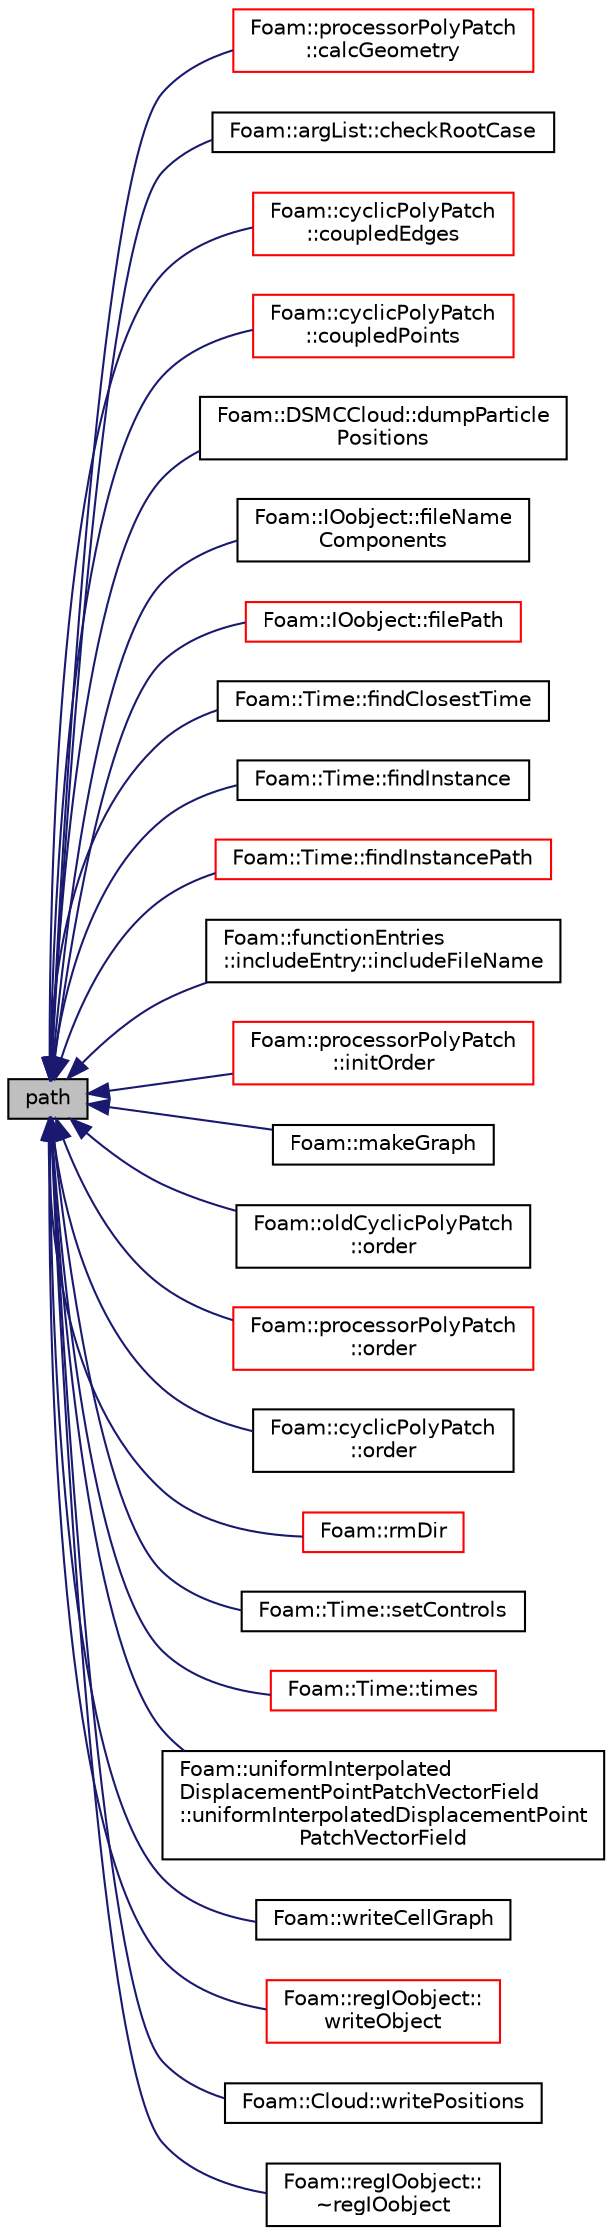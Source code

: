 digraph "path"
{
  bgcolor="transparent";
  edge [fontname="Helvetica",fontsize="10",labelfontname="Helvetica",labelfontsize="10"];
  node [fontname="Helvetica",fontsize="10",shape=record];
  rankdir="LR";
  Node1 [label="path",height=0.2,width=0.4,color="black", fillcolor="grey75", style="filled", fontcolor="black"];
  Node1 -> Node2 [dir="back",color="midnightblue",fontsize="10",style="solid",fontname="Helvetica"];
  Node2 [label="Foam::processorPolyPatch\l::calcGeometry",height=0.2,width=0.4,color="red",URL="$a01983.html#a58bb4c0382e9ee570811fb3f005a0a97",tooltip="Calculate the patch geometry. "];
  Node1 -> Node3 [dir="back",color="midnightblue",fontsize="10",style="solid",fontname="Helvetica"];
  Node3 [label="Foam::argList::checkRootCase",height=0.2,width=0.4,color="black",URL="$a00065.html#a8651d674db6c59fb8fc7f5d567273da4",tooltip="Check root path and case path. "];
  Node1 -> Node4 [dir="back",color="midnightblue",fontsize="10",style="solid",fontname="Helvetica"];
  Node4 [label="Foam::cyclicPolyPatch\l::coupledEdges",height=0.2,width=0.4,color="red",URL="$a00478.html#aeb3422aeee49268307deb477d32dc2d3",tooltip="Return connected edges (from patch local to neighbour patch local). "];
  Node1 -> Node5 [dir="back",color="midnightblue",fontsize="10",style="solid",fontname="Helvetica"];
  Node5 [label="Foam::cyclicPolyPatch\l::coupledPoints",height=0.2,width=0.4,color="red",URL="$a00478.html#a022d7b47b3f88e0a33b8f8022bb22473",tooltip="Return connected points (from patch local to neighbour patch local) "];
  Node1 -> Node6 [dir="back",color="midnightblue",fontsize="10",style="solid",fontname="Helvetica"];
  Node6 [label="Foam::DSMCCloud::dumpParticle\lPositions",height=0.2,width=0.4,color="black",URL="$a00577.html#ab61d44944c5792b5c6211d61ac4354bf",tooltip="Dump particle positions to .obj file. "];
  Node1 -> Node7 [dir="back",color="midnightblue",fontsize="10",style="solid",fontname="Helvetica"];
  Node7 [label="Foam::IOobject::fileName\lComponents",height=0.2,width=0.4,color="black",URL="$a01170.html#a7d27b76557b60f572ecd7fa620bd3d8e",tooltip="Split path into instance, local, name components. "];
  Node1 -> Node8 [dir="back",color="midnightblue",fontsize="10",style="solid",fontname="Helvetica"];
  Node8 [label="Foam::IOobject::filePath",height=0.2,width=0.4,color="red",URL="$a01170.html#ae01669f614e6edcf76455737b47707fd",tooltip="Return complete path + object name if the file exists. "];
  Node1 -> Node9 [dir="back",color="midnightblue",fontsize="10",style="solid",fontname="Helvetica"];
  Node9 [label="Foam::Time::findClosestTime",height=0.2,width=0.4,color="black",URL="$a02596.html#a8117e8a0df2a9d411e13435e1676acf7",tooltip="Search the case for the time closest to the given time. "];
  Node1 -> Node10 [dir="back",color="midnightblue",fontsize="10",style="solid",fontname="Helvetica"];
  Node10 [label="Foam::Time::findInstance",height=0.2,width=0.4,color="black",URL="$a02596.html#af4cda0e90561a5927c53e5cdb088c419",tooltip="Return the location of \"dir\" containing the file \"name\". "];
  Node1 -> Node11 [dir="back",color="midnightblue",fontsize="10",style="solid",fontname="Helvetica"];
  Node11 [label="Foam::Time::findInstancePath",height=0.2,width=0.4,color="red",URL="$a02596.html#ae3ea322744b500f4df4960a1bab16848",tooltip="Search the case for the time directory path. "];
  Node1 -> Node12 [dir="back",color="midnightblue",fontsize="10",style="solid",fontname="Helvetica"];
  Node12 [label="Foam::functionEntries\l::includeEntry::includeFileName",height=0.2,width=0.4,color="black",URL="$a01034.html#a9cbd98ead2bb7538e417330caa3bc452",tooltip="Read the include fileName from Istream, expand and return. "];
  Node1 -> Node13 [dir="back",color="midnightblue",fontsize="10",style="solid",fontname="Helvetica"];
  Node13 [label="Foam::processorPolyPatch\l::initOrder",height=0.2,width=0.4,color="red",URL="$a01983.html#aa56a1502e7574a1aa6661f68491bcb3c",tooltip="Initialize ordering for primitivePatch. Does not. "];
  Node1 -> Node14 [dir="back",color="midnightblue",fontsize="10",style="solid",fontname="Helvetica"];
  Node14 [label="Foam::makeGraph",height=0.2,width=0.4,color="black",URL="$a10675.html#a18036b08cdbe6df94e4722bf03687851"];
  Node1 -> Node15 [dir="back",color="midnightblue",fontsize="10",style="solid",fontname="Helvetica"];
  Node15 [label="Foam::oldCyclicPolyPatch\l::order",height=0.2,width=0.4,color="black",URL="$a01694.html#a557fadfc4a0e74703deefb12da057df5",tooltip="Return new ordering for primitivePatch. "];
  Node1 -> Node16 [dir="back",color="midnightblue",fontsize="10",style="solid",fontname="Helvetica"];
  Node16 [label="Foam::processorPolyPatch\l::order",height=0.2,width=0.4,color="red",URL="$a01983.html#a557fadfc4a0e74703deefb12da057df5",tooltip="Return new ordering for primitivePatch. "];
  Node1 -> Node17 [dir="back",color="midnightblue",fontsize="10",style="solid",fontname="Helvetica"];
  Node17 [label="Foam::cyclicPolyPatch\l::order",height=0.2,width=0.4,color="black",URL="$a00478.html#a557fadfc4a0e74703deefb12da057df5",tooltip="Return new ordering for primitivePatch. "];
  Node1 -> Node18 [dir="back",color="midnightblue",fontsize="10",style="solid",fontname="Helvetica"];
  Node18 [label="Foam::rmDir",height=0.2,width=0.4,color="red",URL="$a10675.html#a94f85dc184bdb0495e62488fda627038",tooltip="Remove a dirctory and its contents. "];
  Node1 -> Node19 [dir="back",color="midnightblue",fontsize="10",style="solid",fontname="Helvetica"];
  Node19 [label="Foam::Time::setControls",height=0.2,width=0.4,color="black",URL="$a02596.html#a8e7c44db2e98bebfcc1a22d512cd7b34",tooltip="Set the controls from the current controlDict. "];
  Node1 -> Node20 [dir="back",color="midnightblue",fontsize="10",style="solid",fontname="Helvetica"];
  Node20 [label="Foam::Time::times",height=0.2,width=0.4,color="red",URL="$a02596.html#aed2dbd182af7815b80c9d0e197a04a78",tooltip="Search the case for valid time directories. "];
  Node1 -> Node21 [dir="back",color="midnightblue",fontsize="10",style="solid",fontname="Helvetica"];
  Node21 [label="Foam::uniformInterpolated\lDisplacementPointPatchVectorField\l::uniformInterpolatedDisplacementPoint\lPatchVectorField",height=0.2,width=0.4,color="black",URL="$a02737.html#a357a1bb9b7d4efe3512c84fa6f1afd46",tooltip="Construct from patch, internal field and dictionary. "];
  Node1 -> Node22 [dir="back",color="midnightblue",fontsize="10",style="solid",fontname="Helvetica"];
  Node22 [label="Foam::writeCellGraph",height=0.2,width=0.4,color="black",URL="$a10675.html#a47137e670f997e073d939332ed3b14f8"];
  Node1 -> Node23 [dir="back",color="midnightblue",fontsize="10",style="solid",fontname="Helvetica"];
  Node23 [label="Foam::regIOobject::\lwriteObject",height=0.2,width=0.4,color="red",URL="$a02134.html#a25cce2a2cb8ccf489894549d23b116c8",tooltip="Write using given format, version and compression. "];
  Node1 -> Node24 [dir="back",color="midnightblue",fontsize="10",style="solid",fontname="Helvetica"];
  Node24 [label="Foam::Cloud::writePositions",height=0.2,width=0.4,color="black",URL="$a00277.html#a12a6f7d82d4ebc721a9b9d49c2510e85",tooltip="Write positions to <cloudName>_positions.obj file. "];
  Node1 -> Node25 [dir="back",color="midnightblue",fontsize="10",style="solid",fontname="Helvetica"];
  Node25 [label="Foam::regIOobject::\l~regIOobject",height=0.2,width=0.4,color="black",URL="$a02134.html#ad6fca8c2369351e6ab6ae3e084f08305",tooltip="Destructor. "];
}
